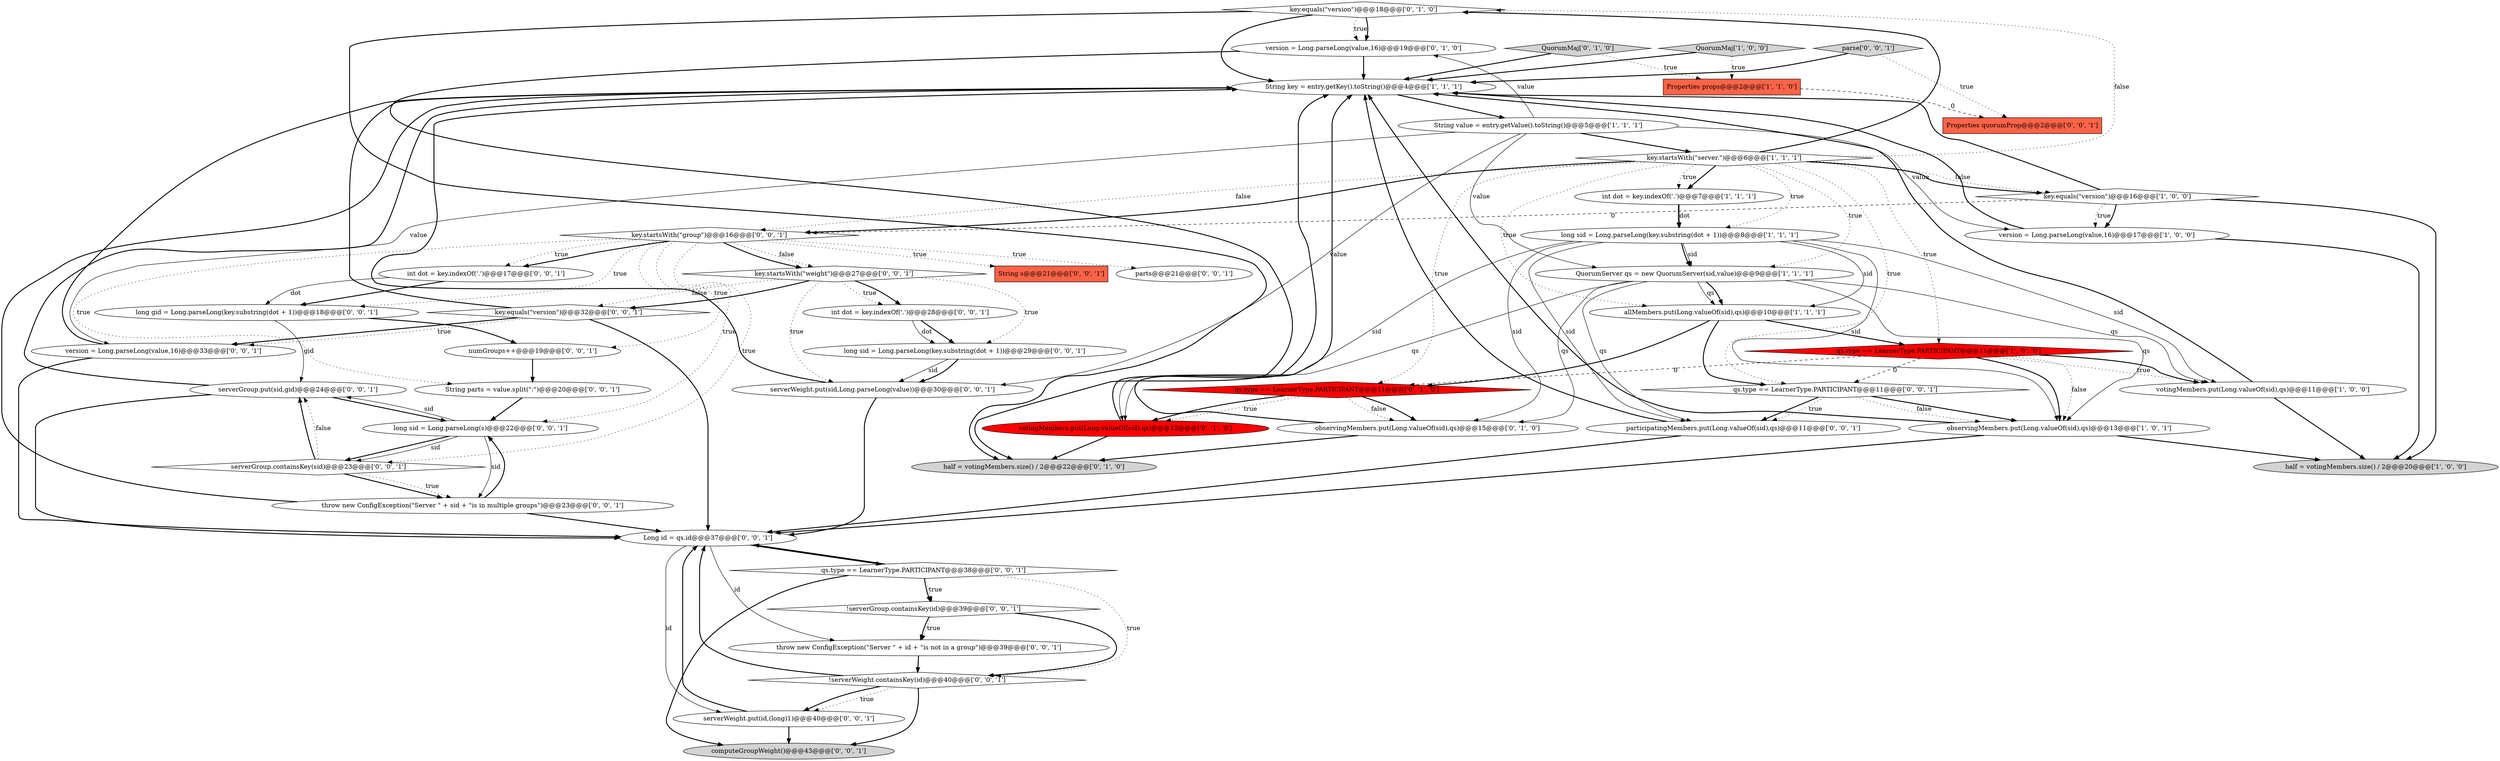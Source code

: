 digraph {
16 [style = filled, label = "key.equals(\"version\")@@@18@@@['0', '1', '0']", fillcolor = white, shape = diamond image = "AAA0AAABBB2BBB"];
47 [style = filled, label = "Long id = qs.id@@@37@@@['0', '0', '1']", fillcolor = white, shape = ellipse image = "AAA0AAABBB3BBB"];
31 [style = filled, label = "qs.type == LearnerType.PARTICIPANT@@@11@@@['0', '0', '1']", fillcolor = white, shape = diamond image = "AAA0AAABBB3BBB"];
38 [style = filled, label = "int dot = key.indexOf('.')@@@17@@@['0', '0', '1']", fillcolor = white, shape = ellipse image = "AAA0AAABBB3BBB"];
9 [style = filled, label = "String value = entry.getValue().toString()@@@5@@@['1', '1', '1']", fillcolor = white, shape = ellipse image = "AAA0AAABBB1BBB"];
41 [style = filled, label = "String s@@@21@@@['0', '0', '1']", fillcolor = tomato, shape = box image = "AAA0AAABBB3BBB"];
22 [style = filled, label = "long gid = Long.parseLong(key.substring(dot + 1))@@@18@@@['0', '0', '1']", fillcolor = white, shape = ellipse image = "AAA0AAABBB3BBB"];
34 [style = filled, label = "key.startsWith(\"weight\")@@@27@@@['0', '0', '1']", fillcolor = white, shape = diamond image = "AAA0AAABBB3BBB"];
12 [style = filled, label = "key.startsWith(\"server.\")@@@6@@@['1', '1', '1']", fillcolor = white, shape = diamond image = "AAA0AAABBB1BBB"];
37 [style = filled, label = "parts@@@21@@@['0', '0', '1']", fillcolor = white, shape = ellipse image = "AAA0AAABBB3BBB"];
45 [style = filled, label = "throw new ConfigException(\"Server \" + id + \"is not in a group\")@@@39@@@['0', '0', '1']", fillcolor = white, shape = ellipse image = "AAA0AAABBB3BBB"];
40 [style = filled, label = "!serverGroup.containsKey(id)@@@39@@@['0', '0', '1']", fillcolor = white, shape = diamond image = "AAA0AAABBB3BBB"];
28 [style = filled, label = "serverGroup.put(sid,gid)@@@24@@@['0', '0', '1']", fillcolor = white, shape = ellipse image = "AAA0AAABBB3BBB"];
10 [style = filled, label = "key.equals(\"version\")@@@16@@@['1', '0', '0']", fillcolor = white, shape = diamond image = "AAA0AAABBB1BBB"];
39 [style = filled, label = "key.equals(\"version\")@@@32@@@['0', '0', '1']", fillcolor = white, shape = diamond image = "AAA0AAABBB3BBB"];
35 [style = filled, label = "!serverWeight.containsKey(id)@@@40@@@['0', '0', '1']", fillcolor = white, shape = diamond image = "AAA0AAABBB3BBB"];
3 [style = filled, label = "half = votingMembers.size() / 2@@@20@@@['1', '0', '0']", fillcolor = lightgray, shape = ellipse image = "AAA0AAABBB1BBB"];
7 [style = filled, label = "int dot = key.indexOf('.')@@@7@@@['1', '1', '1']", fillcolor = white, shape = ellipse image = "AAA0AAABBB1BBB"];
24 [style = filled, label = "serverGroup.containsKey(sid)@@@23@@@['0', '0', '1']", fillcolor = white, shape = diamond image = "AAA0AAABBB3BBB"];
20 [style = filled, label = "half = votingMembers.size() / 2@@@22@@@['0', '1', '0']", fillcolor = lightgray, shape = ellipse image = "AAA0AAABBB2BBB"];
33 [style = filled, label = "computeGroupWeight()@@@43@@@['0', '0', '1']", fillcolor = lightgray, shape = ellipse image = "AAA0AAABBB3BBB"];
36 [style = filled, label = "String parts = value.split(\":\")@@@20@@@['0', '0', '1']", fillcolor = white, shape = ellipse image = "AAA0AAABBB3BBB"];
48 [style = filled, label = "long sid = Long.parseLong(key.substring(dot + 1))@@@29@@@['0', '0', '1']", fillcolor = white, shape = ellipse image = "AAA0AAABBB3BBB"];
29 [style = filled, label = "version = Long.parseLong(value,16)@@@33@@@['0', '0', '1']", fillcolor = white, shape = ellipse image = "AAA0AAABBB3BBB"];
4 [style = filled, label = "QuorumMaj['1', '0', '0']", fillcolor = lightgray, shape = diamond image = "AAA0AAABBB1BBB"];
18 [style = filled, label = "qs.type == LearnerType.PARTICIPANT@@@11@@@['0', '1', '0']", fillcolor = red, shape = diamond image = "AAA1AAABBB2BBB"];
42 [style = filled, label = "serverWeight.put(sid,Long.parseLong(value))@@@30@@@['0', '0', '1']", fillcolor = white, shape = ellipse image = "AAA0AAABBB3BBB"];
23 [style = filled, label = "qs.type == LearnerType.PARTICIPANT@@@38@@@['0', '0', '1']", fillcolor = white, shape = diamond image = "AAA0AAABBB3BBB"];
44 [style = filled, label = "parse['0', '0', '1']", fillcolor = lightgray, shape = diamond image = "AAA0AAABBB3BBB"];
46 [style = filled, label = "throw new ConfigException(\"Server \" + sid + \"is in multiple groups\")@@@23@@@['0', '0', '1']", fillcolor = white, shape = ellipse image = "AAA0AAABBB3BBB"];
30 [style = filled, label = "key.startsWith(\"group\")@@@16@@@['0', '0', '1']", fillcolor = white, shape = diamond image = "AAA0AAABBB3BBB"];
19 [style = filled, label = "QuorumMaj['0', '1', '0']", fillcolor = lightgray, shape = diamond image = "AAA0AAABBB2BBB"];
49 [style = filled, label = "Properties quorumProp@@@2@@@['0', '0', '1']", fillcolor = tomato, shape = box image = "AAA0AAABBB3BBB"];
1 [style = filled, label = "QuorumServer qs = new QuorumServer(sid,value)@@@9@@@['1', '1', '1']", fillcolor = white, shape = ellipse image = "AAA0AAABBB1BBB"];
17 [style = filled, label = "observingMembers.put(Long.valueOf(sid),qs)@@@15@@@['0', '1', '0']", fillcolor = white, shape = ellipse image = "AAA0AAABBB2BBB"];
43 [style = filled, label = "numGroups++@@@19@@@['0', '0', '1']", fillcolor = white, shape = ellipse image = "AAA0AAABBB3BBB"];
2 [style = filled, label = "observingMembers.put(Long.valueOf(sid),qs)@@@13@@@['1', '0', '1']", fillcolor = white, shape = ellipse image = "AAA0AAABBB1BBB"];
6 [style = filled, label = "votingMembers.put(Long.valueOf(sid),qs)@@@11@@@['1', '0', '0']", fillcolor = white, shape = ellipse image = "AAA0AAABBB1BBB"];
32 [style = filled, label = "long sid = Long.parseLong(s)@@@22@@@['0', '0', '1']", fillcolor = white, shape = ellipse image = "AAA0AAABBB3BBB"];
21 [style = filled, label = "version = Long.parseLong(value,16)@@@19@@@['0', '1', '0']", fillcolor = white, shape = ellipse image = "AAA0AAABBB2BBB"];
26 [style = filled, label = "participatingMembers.put(Long.valueOf(sid),qs)@@@11@@@['0', '0', '1']", fillcolor = white, shape = ellipse image = "AAA0AAABBB3BBB"];
0 [style = filled, label = "Properties props@@@2@@@['1', '1', '0']", fillcolor = tomato, shape = box image = "AAA0AAABBB1BBB"];
11 [style = filled, label = "String key = entry.getKey().toString()@@@4@@@['1', '1', '1']", fillcolor = white, shape = ellipse image = "AAA0AAABBB1BBB"];
5 [style = filled, label = "long sid = Long.parseLong(key.substring(dot + 1))@@@8@@@['1', '1', '1']", fillcolor = white, shape = ellipse image = "AAA0AAABBB1BBB"];
27 [style = filled, label = "serverWeight.put(id,(long)1)@@@40@@@['0', '0', '1']", fillcolor = white, shape = ellipse image = "AAA0AAABBB3BBB"];
14 [style = filled, label = "allMembers.put(Long.valueOf(sid),qs)@@@10@@@['1', '1', '1']", fillcolor = white, shape = ellipse image = "AAA0AAABBB1BBB"];
25 [style = filled, label = "int dot = key.indexOf('.')@@@28@@@['0', '0', '1']", fillcolor = white, shape = ellipse image = "AAA0AAABBB3BBB"];
13 [style = filled, label = "qs.type == LearnerType.PARTICIPANT@@@11@@@['1', '0', '0']", fillcolor = red, shape = diamond image = "AAA1AAABBB1BBB"];
15 [style = filled, label = "votingMembers.put(Long.valueOf(sid),qs)@@@12@@@['0', '1', '0']", fillcolor = red, shape = ellipse image = "AAA1AAABBB2BBB"];
8 [style = filled, label = "version = Long.parseLong(value,16)@@@17@@@['1', '0', '0']", fillcolor = white, shape = ellipse image = "AAA0AAABBB1BBB"];
6->3 [style = bold, label=""];
10->8 [style = dotted, label="true"];
1->14 [style = solid, label="qs"];
5->1 [style = solid, label="sid"];
12->10 [style = dotted, label="false"];
18->15 [style = dotted, label="true"];
19->11 [style = bold, label=""];
44->49 [style = dotted, label="true"];
32->46 [style = solid, label="sid"];
25->48 [style = bold, label=""];
11->9 [style = bold, label=""];
12->7 [style = bold, label=""];
26->11 [style = bold, label=""];
12->10 [style = bold, label=""];
23->33 [style = bold, label=""];
15->11 [style = bold, label=""];
10->8 [style = bold, label=""];
9->1 [style = solid, label="value"];
5->26 [style = solid, label="sid"];
15->20 [style = bold, label=""];
47->45 [style = solid, label="id"];
6->11 [style = bold, label=""];
9->21 [style = solid, label="value"];
39->47 [style = bold, label=""];
27->33 [style = bold, label=""];
30->43 [style = dotted, label="true"];
13->18 [style = dashed, label="0"];
0->49 [style = dashed, label="0"];
8->11 [style = bold, label=""];
45->35 [style = bold, label=""];
5->17 [style = solid, label="sid"];
24->46 [style = bold, label=""];
39->29 [style = bold, label=""];
17->20 [style = bold, label=""];
10->11 [style = bold, label=""];
29->47 [style = bold, label=""];
13->6 [style = dotted, label="true"];
24->28 [style = bold, label=""];
30->41 [style = dotted, label="true"];
12->31 [style = dotted, label="true"];
30->34 [style = dotted, label="false"];
4->0 [style = dotted, label="true"];
22->43 [style = bold, label=""];
18->15 [style = bold, label=""];
26->47 [style = bold, label=""];
31->2 [style = bold, label=""];
30->34 [style = bold, label=""];
12->18 [style = dotted, label="true"];
7->5 [style = solid, label="dot"];
12->30 [style = dotted, label="false"];
9->42 [style = solid, label="value"];
39->29 [style = dotted, label="true"];
23->40 [style = dotted, label="true"];
5->1 [style = bold, label=""];
7->5 [style = bold, label=""];
1->2 [style = solid, label="qs"];
13->31 [style = dashed, label="0"];
21->11 [style = bold, label=""];
19->0 [style = dotted, label="true"];
1->17 [style = solid, label="qs"];
38->22 [style = solid, label="dot"];
30->32 [style = dotted, label="true"];
16->21 [style = dotted, label="true"];
14->18 [style = bold, label=""];
27->47 [style = bold, label=""];
47->27 [style = solid, label="id"];
12->7 [style = dotted, label="true"];
16->20 [style = bold, label=""];
29->11 [style = bold, label=""];
1->26 [style = solid, label="qs"];
5->14 [style = solid, label="sid"];
34->39 [style = dotted, label="false"];
40->35 [style = bold, label=""];
1->15 [style = solid, label="qs"];
28->47 [style = bold, label=""];
2->3 [style = bold, label=""];
13->2 [style = dotted, label="false"];
8->3 [style = bold, label=""];
43->36 [style = bold, label=""];
42->47 [style = bold, label=""];
34->48 [style = dotted, label="true"];
30->36 [style = dotted, label="true"];
28->32 [style = bold, label=""];
31->26 [style = bold, label=""];
12->13 [style = dotted, label="true"];
10->30 [style = dashed, label="0"];
42->11 [style = bold, label=""];
34->39 [style = bold, label=""];
14->31 [style = bold, label=""];
23->47 [style = bold, label=""];
23->35 [style = dotted, label="true"];
30->38 [style = dotted, label="true"];
30->37 [style = dotted, label="true"];
9->12 [style = bold, label=""];
24->46 [style = dotted, label="true"];
14->13 [style = bold, label=""];
13->6 [style = bold, label=""];
31->2 [style = dotted, label="false"];
5->2 [style = solid, label="sid"];
47->23 [style = bold, label=""];
46->32 [style = bold, label=""];
48->42 [style = solid, label="sid"];
2->47 [style = bold, label=""];
2->11 [style = bold, label=""];
34->25 [style = dotted, label="true"];
5->6 [style = solid, label="sid"];
13->2 [style = bold, label=""];
1->6 [style = solid, label="qs"];
30->38 [style = bold, label=""];
35->27 [style = bold, label=""];
34->25 [style = bold, label=""];
16->11 [style = bold, label=""];
30->24 [style = dotted, label="true"];
28->11 [style = bold, label=""];
9->8 [style = solid, label="value"];
24->28 [style = dotted, label="false"];
22->28 [style = solid, label="gid"];
35->33 [style = bold, label=""];
18->17 [style = bold, label=""];
12->1 [style = dotted, label="true"];
10->3 [style = bold, label=""];
36->32 [style = bold, label=""];
12->30 [style = bold, label=""];
12->16 [style = bold, label=""];
9->29 [style = solid, label="value"];
46->47 [style = bold, label=""];
48->42 [style = bold, label=""];
39->11 [style = bold, label=""];
46->11 [style = bold, label=""];
25->48 [style = solid, label="dot"];
12->16 [style = dotted, label="false"];
12->14 [style = dotted, label="true"];
35->27 [style = dotted, label="true"];
21->20 [style = bold, label=""];
34->42 [style = dotted, label="true"];
12->5 [style = dotted, label="true"];
32->28 [style = solid, label="sid"];
31->26 [style = dotted, label="true"];
23->40 [style = bold, label=""];
16->21 [style = bold, label=""];
5->15 [style = solid, label="sid"];
35->47 [style = bold, label=""];
44->11 [style = bold, label=""];
1->14 [style = bold, label=""];
40->45 [style = bold, label=""];
40->45 [style = dotted, label="true"];
38->22 [style = bold, label=""];
4->11 [style = bold, label=""];
30->22 [style = dotted, label="true"];
32->24 [style = bold, label=""];
18->17 [style = dotted, label="false"];
32->24 [style = solid, label="sid"];
17->11 [style = bold, label=""];
}
